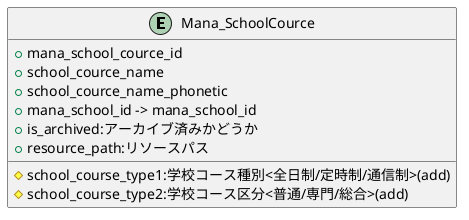 @startuml

entity "Mana_SchoolCource" {
    + mana_school_cource_id
    + school_cource_name
    + school_cource_name_phonetic
    + mana_school_id -> mana_school_id
    + is_archived:アーカイブ済みかどうか
    + resource_path:リソースパス
    # school_course_type1:学校コース種別<全日制/定時制/通信制>(add)
    # school_course_type2:学校コース区分<普通/専門/総合>(add)
}

@enduml
